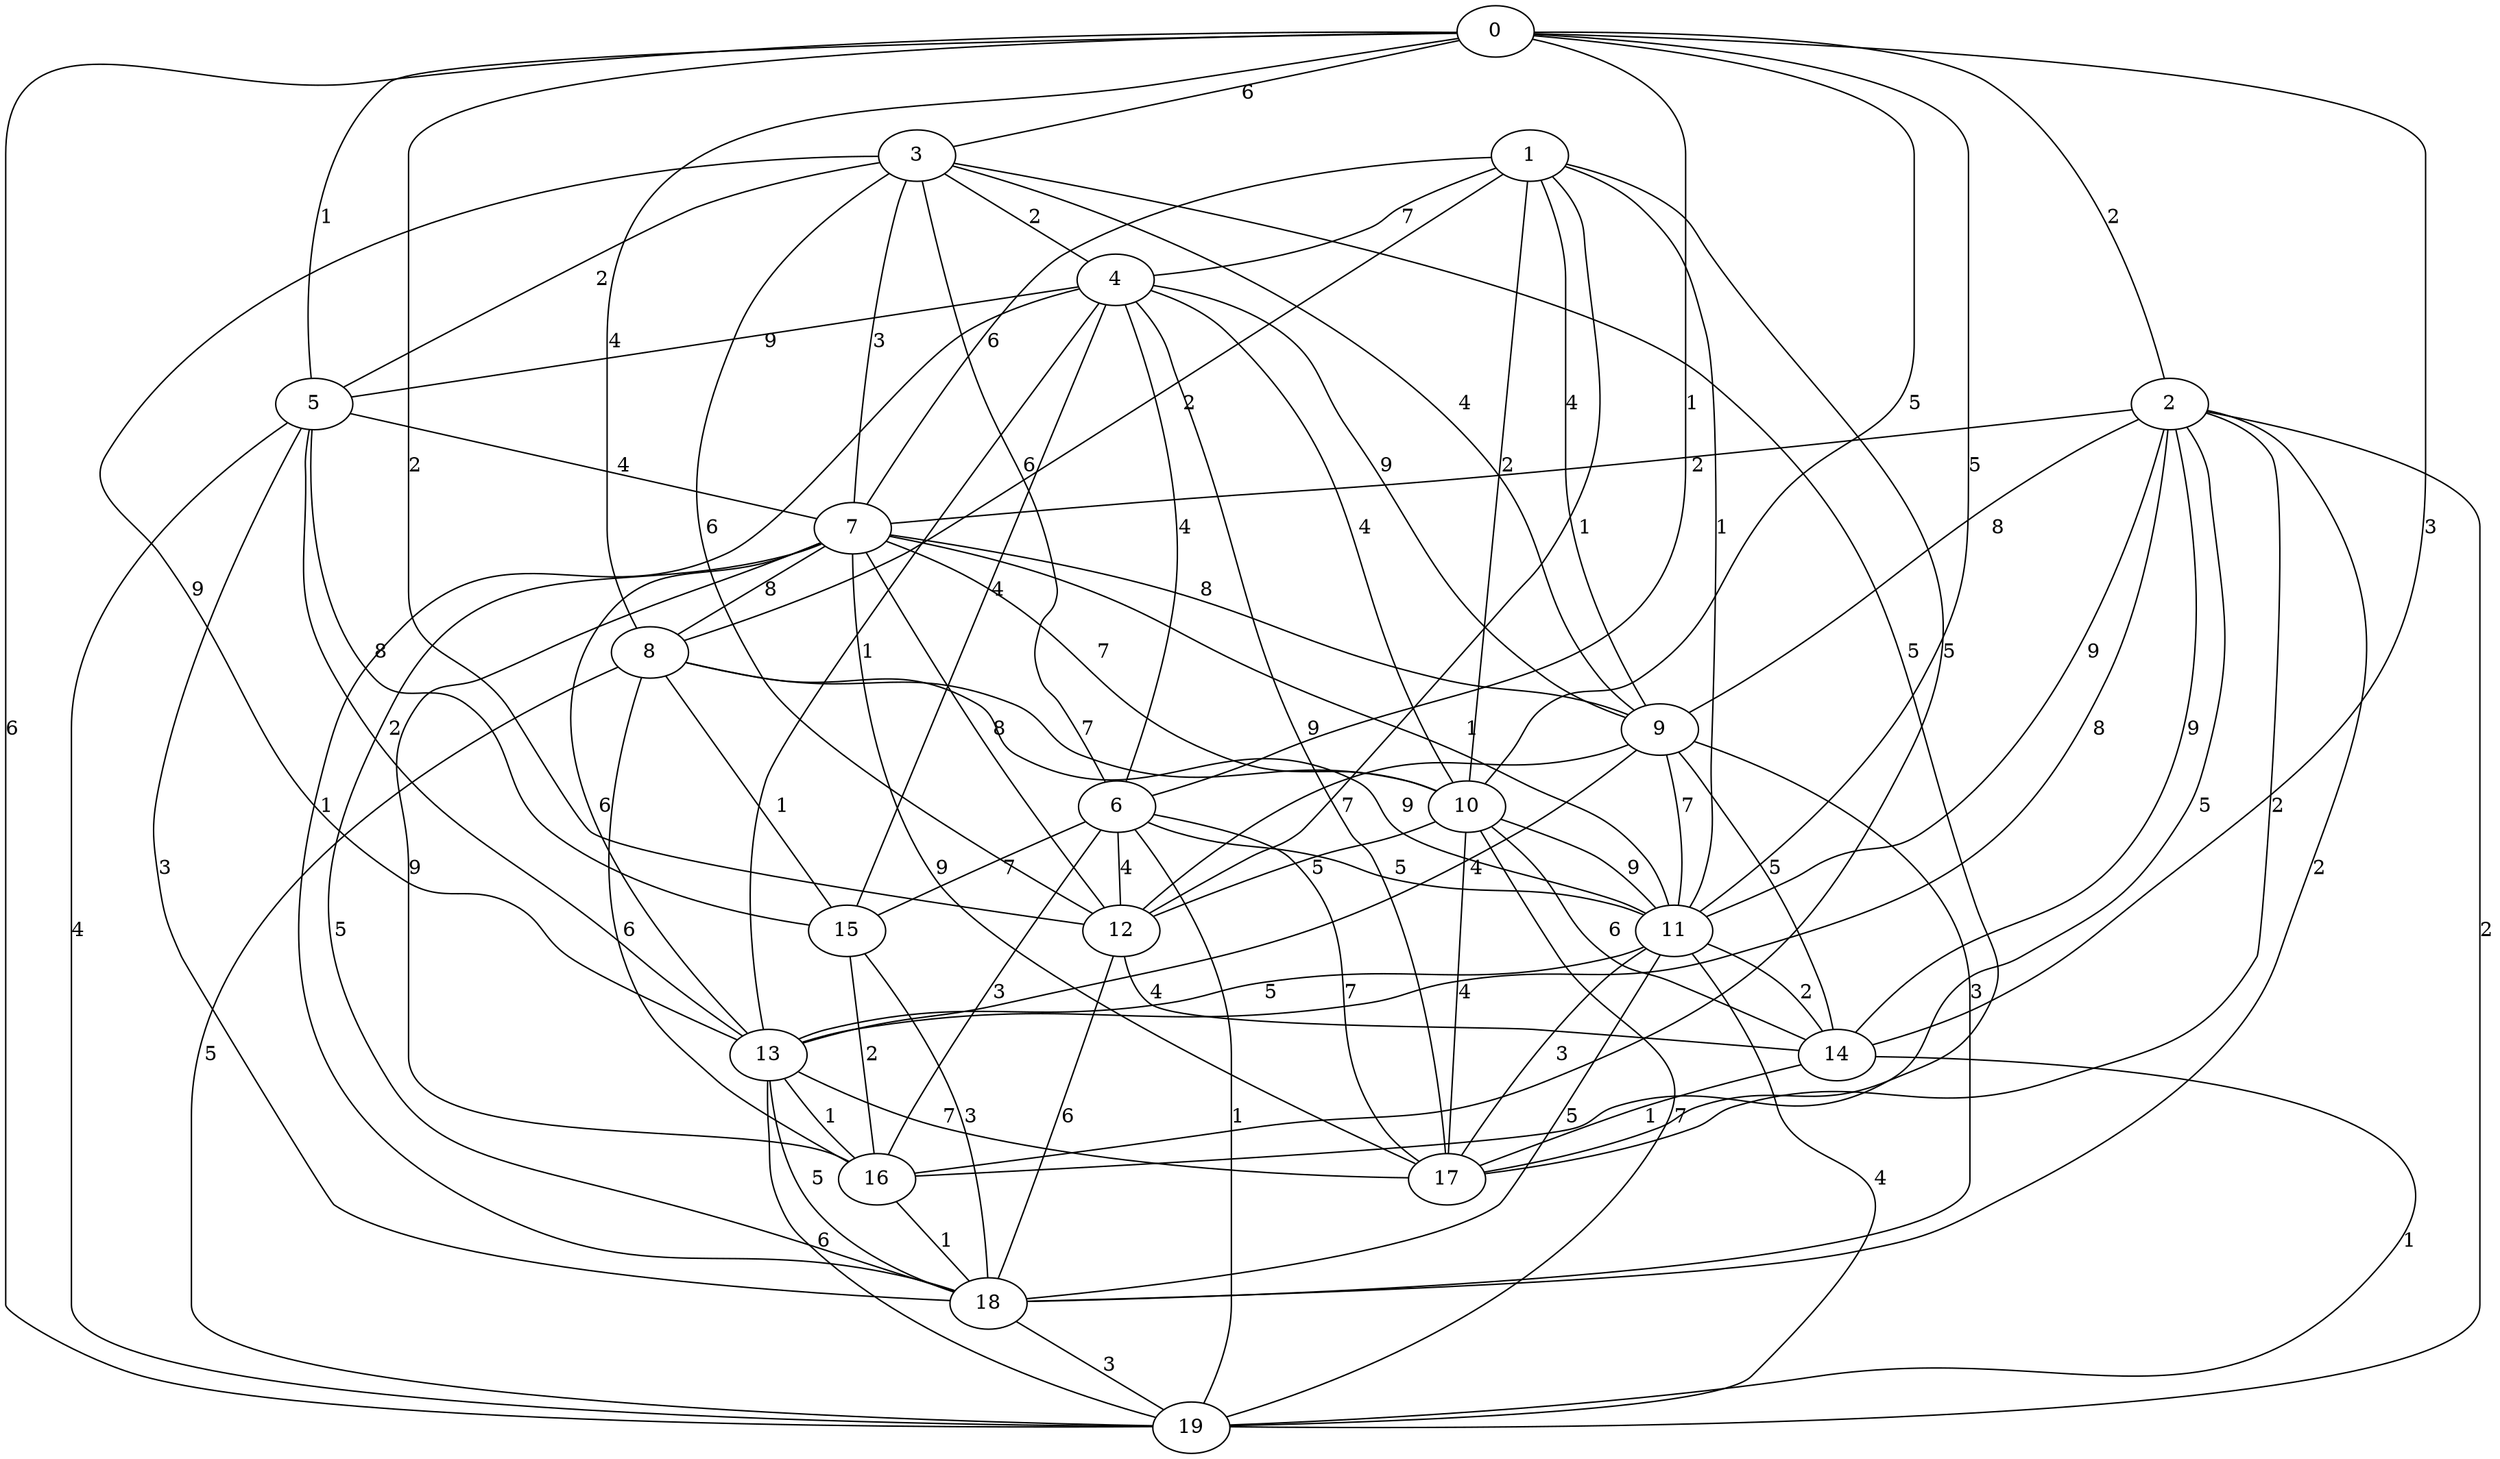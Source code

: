 graph one
{
0 -- 2 [label = 2];
0 -- 3 [label = 6];
0 -- 5 [label = 1];
0 -- 6 [label = 1];
0 -- 8 [label = 4];
0 -- 10 [label = 5];
0 -- 11 [label = 5];
0 -- 12 [label = 2];
0 -- 14 [label = 3];
0 -- 19 [label = 6];
1 -- 4 [label = 7];
1 -- 7 [label = 6];
1 -- 8 [label = 2];
1 -- 9 [label = 4];
1 -- 10 [label = 2];
1 -- 11 [label = 1];
1 -- 12 [label = 1];
1 -- 16 [label = 5];
2 -- 7 [label = 2];
2 -- 9 [label = 8];
2 -- 11 [label = 9];
2 -- 13 [label = 8];
2 -- 14 [label = 9];
2 -- 16 [label = 5];
2 -- 17 [label = 2];
2 -- 18 [label = 2];
2 -- 19 [label = 2];
3 -- 4 [label = 2];
3 -- 5 [label = 2];
3 -- 6 [label = 6];
3 -- 7 [label = 3];
3 -- 9 [label = 4];
3 -- 12 [label = 6];
3 -- 13 [label = 9];
3 -- 17 [label = 5];
4 -- 5 [label = 9];
4 -- 6 [label = 4];
4 -- 9 [label = 9];
4 -- 10 [label = 4];
4 -- 13 [label = 1];
4 -- 15 [label = 4];
4 -- 17 [label = 9];
4 -- 18 [label = 1];
5 -- 7 [label = 4];
5 -- 13 [label = 2];
5 -- 15 [label = 8];
5 -- 18 [label = 3];
5 -- 19 [label = 4];
6 -- 11 [label = 5];
6 -- 12 [label = 4];
6 -- 15 [label = 7];
6 -- 16 [label = 3];
6 -- 17 [label = 7];
6 -- 19 [label = 1];
7 -- 8 [label = 8];
7 -- 9 [label = 8];
7 -- 10 [label = 7];
7 -- 11 [label = 1];
7 -- 12 [label = 8];
7 -- 13 [label = 6];
7 -- 16 [label = 9];
7 -- 17 [label = 9];
7 -- 18 [label = 5];
8 -- 10 [label = 7];
8 -- 11 [label = 9];
8 -- 15 [label = 1];
8 -- 16 [label = 6];
8 -- 19 [label = 5];
9 -- 11 [label = 7];
9 -- 12 [label = 7];
9 -- 13 [label = 4];
9 -- 14 [label = 5];
9 -- 18 [label = 3];
10 -- 11 [label = 9];
10 -- 12 [label = 5];
10 -- 14 [label = 6];
10 -- 17 [label = 4];
10 -- 19 [label = 7];
11 -- 13 [label = 5];
11 -- 14 [label = 2];
11 -- 17 [label = 3];
11 -- 18 [label = 5];
11 -- 19 [label = 4];
12 -- 14 [label = 4];
12 -- 18 [label = 6];
13 -- 16 [label = 1];
13 -- 17 [label = 7];
13 -- 18 [label = 5];
13 -- 19 [label = 6];
14 -- 17 [label = 1];
14 -- 19 [label = 1];
15 -- 16 [label = 2];
15 -- 18 [label = 3];
16 -- 18 [label = 1];
18 -- 19 [label = 3];
}
